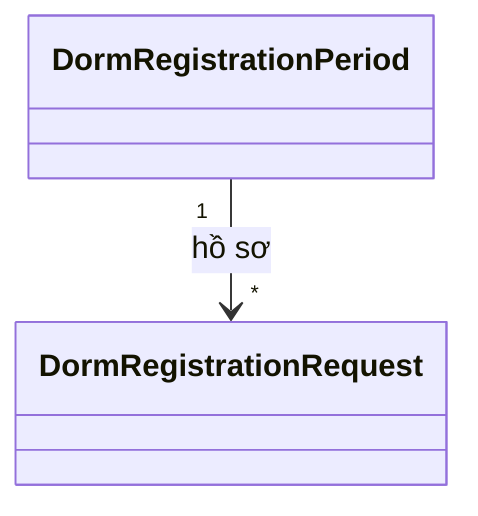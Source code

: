 classDiagram
    class DormRegistrationPeriod
    class DormRegistrationRequest
    DormRegistrationPeriod "1" --> "*" DormRegistrationRequest : hồ sơ